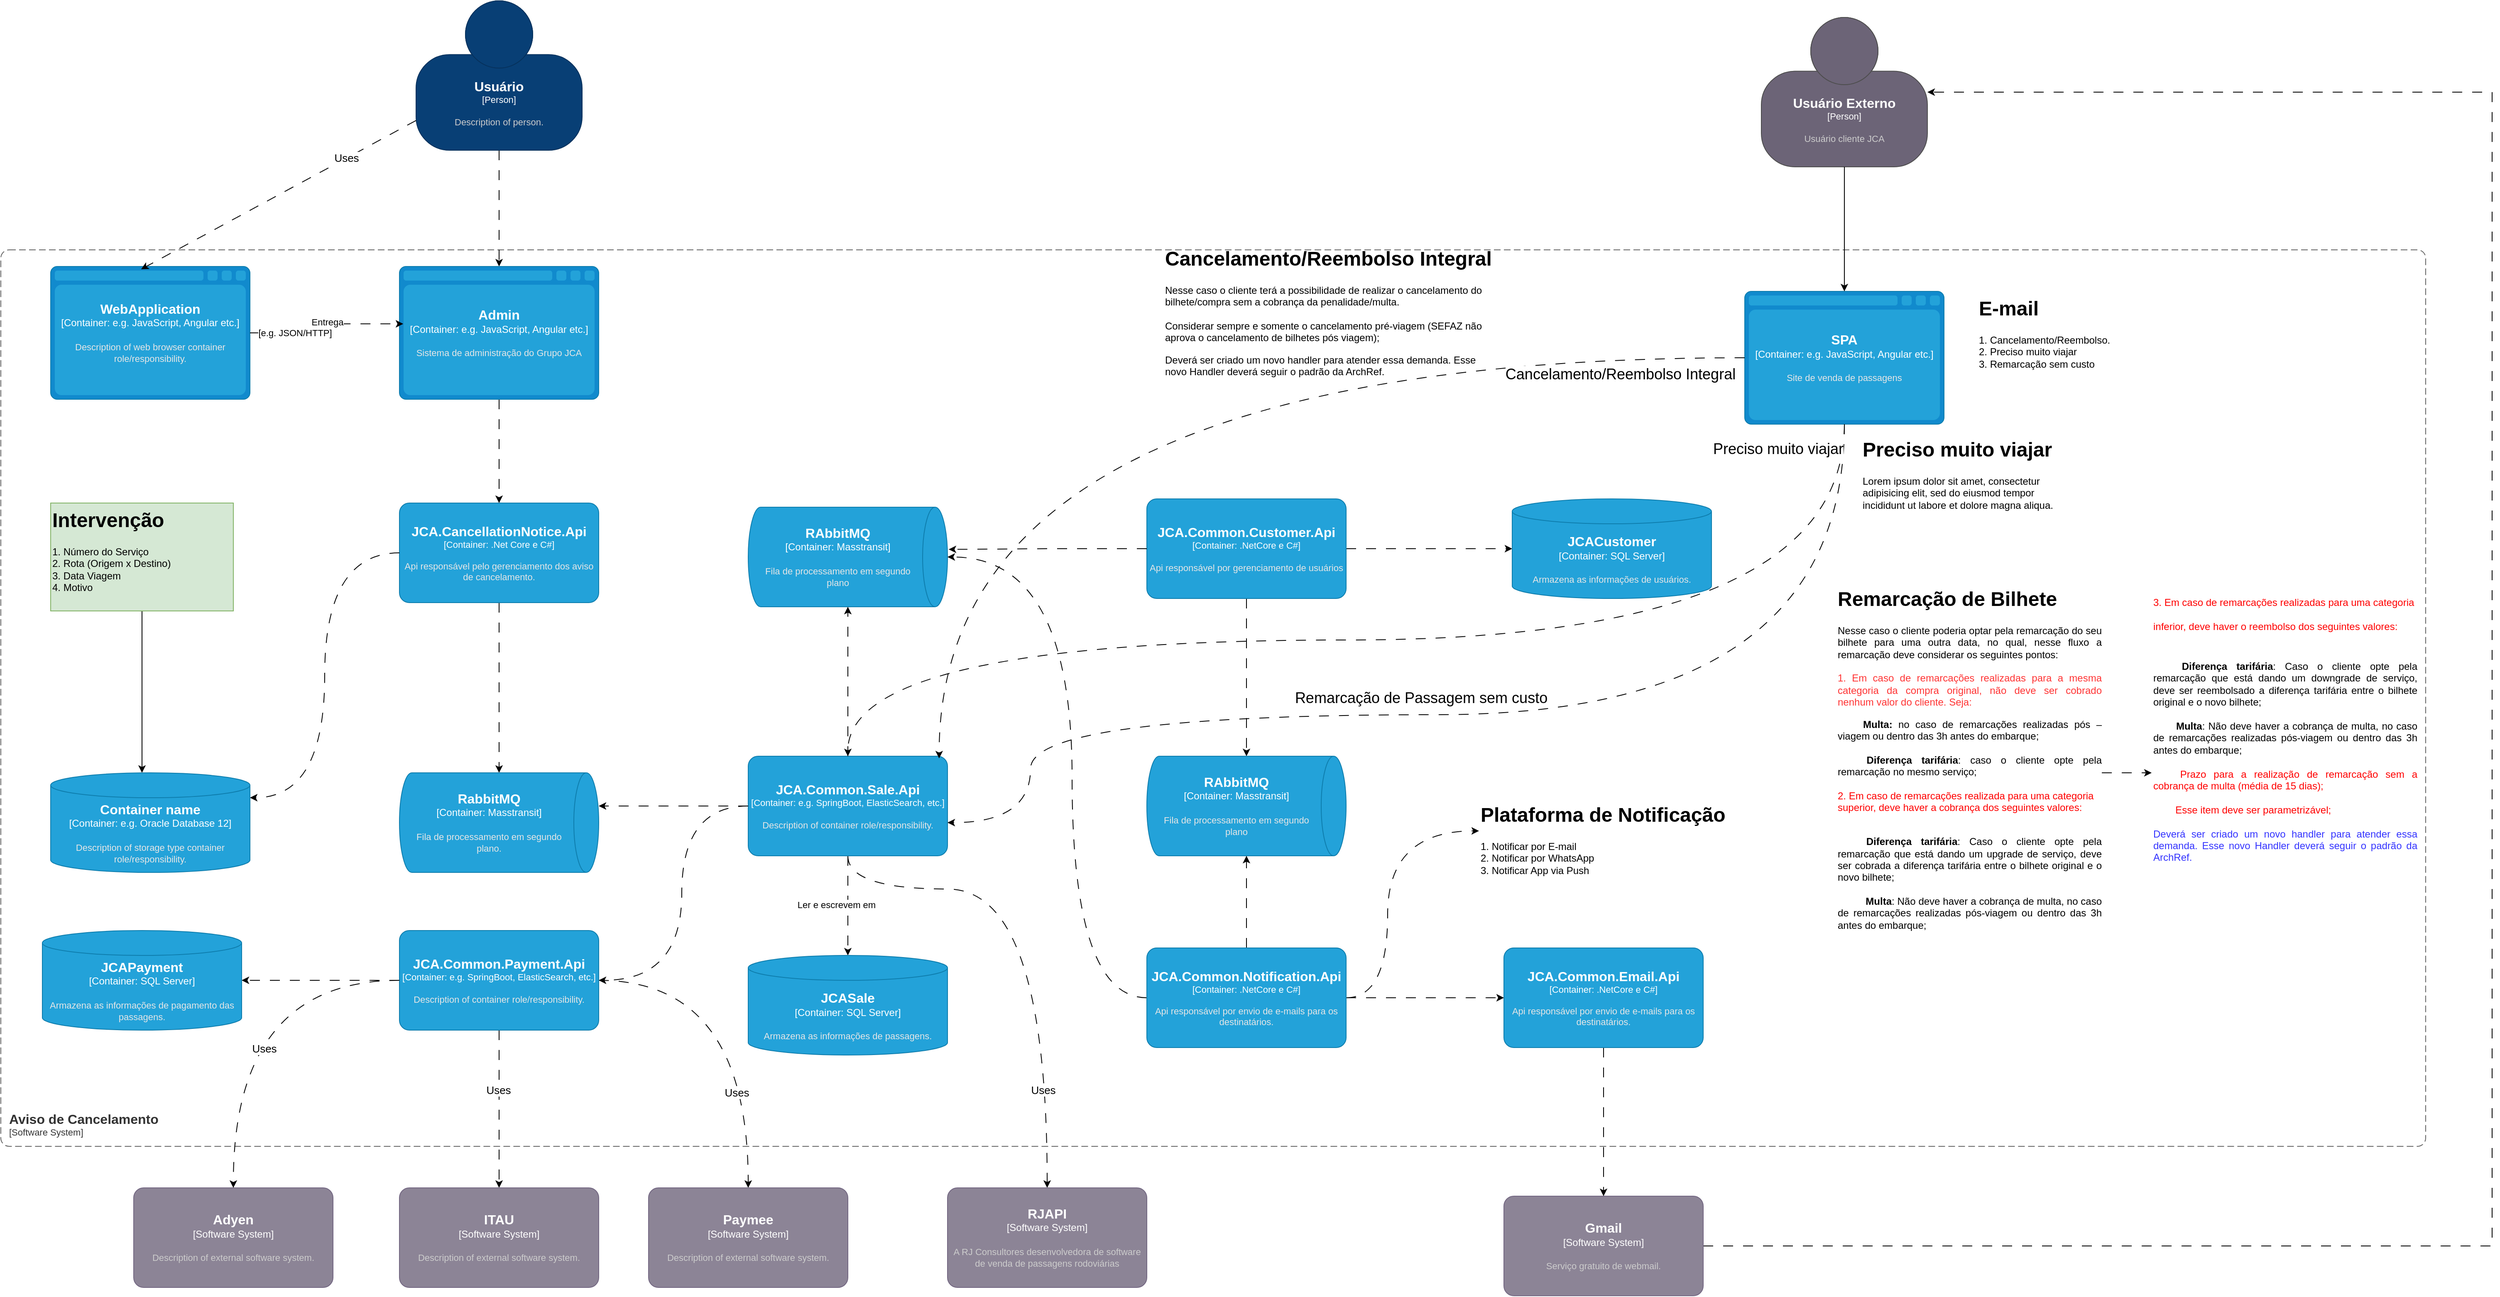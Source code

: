 <mxfile version="24.2.0" type="github">
  <diagram id="C5RBs43oDa-KdzZeNtuy" name="Page-1">
    <mxGraphModel dx="2261" dy="563" grid="1" gridSize="10" guides="1" tooltips="1" connect="1" arrows="1" fold="1" page="1" pageScale="1" pageWidth="1169" pageHeight="827" background="#ffffff" math="0" shadow="0">
      <root>
        <mxCell id="WIyWlLk6GJQsqaUBKTNV-0" />
        <mxCell id="WIyWlLk6GJQsqaUBKTNV-1" parent="WIyWlLk6GJQsqaUBKTNV-0" />
        <object placeholders="1" c4Name="Aviso de Cancelamento" c4Type="SystemScopeBoundary" c4Application="Software System" label="&lt;font style=&quot;font-size: 16px&quot;&gt;&lt;b&gt;&lt;div style=&quot;text-align: left&quot;&gt;%c4Name%&lt;/div&gt;&lt;/b&gt;&lt;/font&gt;&lt;div style=&quot;text-align: left&quot;&gt;[%c4Application%]&lt;/div&gt;" id="rZhwr0CRrRJDCK31wP1V-13">
          <mxCell style="rounded=1;fontSize=11;whiteSpace=wrap;html=1;dashed=1;arcSize=20;fillColor=none;strokeColor=#666666;fontColor=#333333;labelBackgroundColor=none;align=left;verticalAlign=bottom;labelBorderColor=none;spacingTop=0;spacing=10;dashPattern=8 4;metaEdit=1;rotatable=0;perimeter=rectanglePerimeter;noLabel=0;labelPadding=0;allowArrows=0;connectable=0;expand=0;recursiveResize=0;editable=1;pointerEvents=0;absoluteArcSize=1;points=[[0.25,0,0],[0.5,0,0],[0.75,0,0],[1,0.25,0],[1,0.5,0],[1,0.75,0],[0.75,1,0],[0.5,1,0],[0.25,1,0],[0,0.75,0],[0,0.5,0],[0,0.25,0]];" parent="WIyWlLk6GJQsqaUBKTNV-1" vertex="1">
            <mxGeometry x="-330" y="340" width="2920" height="1080" as="geometry" />
          </mxCell>
        </object>
        <mxCell id="8VAVAzCilWJxM4eUNis3-16" style="edgeStyle=orthogonalEdgeStyle;rounded=0;orthogonalLoop=1;jettySize=auto;html=1;dashed=1;dashPattern=12 12;" edge="1" parent="WIyWlLk6GJQsqaUBKTNV-1" source="rZhwr0CRrRJDCK31wP1V-14" target="rZhwr0CRrRJDCK31wP1V-17">
          <mxGeometry relative="1" as="geometry" />
        </mxCell>
        <object placeholders="1" c4Name="Usuário" c4Type="Person" c4Description="Description of person." label="&lt;font style=&quot;font-size: 16px&quot;&gt;&lt;b&gt;%c4Name%&lt;/b&gt;&lt;/font&gt;&lt;div&gt;[%c4Type%]&lt;/div&gt;&lt;br&gt;&lt;div&gt;&lt;font style=&quot;font-size: 11px&quot;&gt;&lt;font color=&quot;#cccccc&quot;&gt;%c4Description%&lt;/font&gt;&lt;/div&gt;" id="rZhwr0CRrRJDCK31wP1V-14">
          <mxCell style="html=1;fontSize=11;dashed=0;whiteSpace=wrap;fillColor=#083F75;strokeColor=#06315C;fontColor=#ffffff;shape=mxgraph.c4.person2;align=center;metaEdit=1;points=[[0.5,0,0],[1,0.5,0],[1,0.75,0],[0.75,1,0],[0.5,1,0],[0.25,1,0],[0,0.75,0],[0,0.5,0]];resizable=0;" parent="WIyWlLk6GJQsqaUBKTNV-1" vertex="1">
            <mxGeometry x="170" y="40" width="200" height="180" as="geometry" />
          </mxCell>
        </object>
        <object placeholders="1" c4Type="WebApplication" c4Container="Container" c4Technology="e.g. JavaScript, Angular etc." c4Description="Description of web browser container role/responsibility." label="&lt;font style=&quot;font-size: 16px&quot;&gt;&lt;b&gt;%c4Type%&lt;/b&gt;&lt;/font&gt;&lt;div&gt;[%c4Container%:&amp;nbsp;%c4Technology%]&lt;/div&gt;&lt;br&gt;&lt;div&gt;&lt;font style=&quot;font-size: 11px&quot;&gt;&lt;font color=&quot;#E6E6E6&quot;&gt;%c4Description%&lt;/font&gt;&lt;/div&gt;" id="rZhwr0CRrRJDCK31wP1V-15">
          <mxCell style="shape=mxgraph.c4.webBrowserContainer2;whiteSpace=wrap;html=1;boundedLbl=1;rounded=0;labelBackgroundColor=none;strokeColor=#118ACD;fillColor=#23A2D9;strokeColor=#118ACD;strokeColor2=#0E7DAD;fontSize=12;fontColor=#ffffff;align=center;metaEdit=1;points=[[0.5,0,0],[1,0.25,0],[1,0.5,0],[1,0.75,0],[0.5,1,0],[0,0.75,0],[0,0.5,0],[0,0.25,0]];resizable=0;" parent="WIyWlLk6GJQsqaUBKTNV-1" vertex="1">
            <mxGeometry x="-270" y="360" width="240" height="160" as="geometry" />
          </mxCell>
        </object>
        <mxCell id="8VAVAzCilWJxM4eUNis3-1" style="edgeStyle=orthogonalEdgeStyle;rounded=0;orthogonalLoop=1;jettySize=auto;html=1;dashed=1;dashPattern=12 12;" edge="1" parent="WIyWlLk6GJQsqaUBKTNV-1" source="rZhwr0CRrRJDCK31wP1V-16" target="rZhwr0CRrRJDCK31wP1V-29">
          <mxGeometry relative="1" as="geometry" />
        </mxCell>
        <object placeholders="1" c4Name="JCA.CancellationNotice.Api" c4Type="Container" c4Technology=".Net Core e C#" c4Description="Api responsável pelo gerenciamento dos aviso de cancelamento." label="&lt;font style=&quot;font-size: 16px&quot;&gt;&lt;b&gt;%c4Name%&lt;/b&gt;&lt;/font&gt;&lt;div&gt;[%c4Type%: %c4Technology%]&lt;/div&gt;&lt;br&gt;&lt;div&gt;&lt;font style=&quot;font-size: 11px&quot;&gt;&lt;font color=&quot;#E6E6E6&quot;&gt;%c4Description%&lt;/font&gt;&lt;/div&gt;" id="rZhwr0CRrRJDCK31wP1V-16">
          <mxCell style="rounded=1;whiteSpace=wrap;html=1;fontSize=11;labelBackgroundColor=none;fillColor=#23A2D9;fontColor=#ffffff;align=center;arcSize=10;strokeColor=#0E7DAD;metaEdit=1;resizable=0;points=[[0.25,0,0],[0.5,0,0],[0.75,0,0],[1,0.25,0],[1,0.5,0],[1,0.75,0],[0.75,1,0],[0.5,1,0],[0.25,1,0],[0,0.75,0],[0,0.5,0],[0,0.25,0]];" parent="WIyWlLk6GJQsqaUBKTNV-1" vertex="1">
            <mxGeometry x="150" y="645" width="240" height="120" as="geometry" />
          </mxCell>
        </object>
        <mxCell id="8VAVAzCilWJxM4eUNis3-0" style="edgeStyle=orthogonalEdgeStyle;rounded=0;orthogonalLoop=1;jettySize=auto;html=1;dashed=1;dashPattern=12 12;" edge="1" parent="WIyWlLk6GJQsqaUBKTNV-1" source="rZhwr0CRrRJDCK31wP1V-17" target="rZhwr0CRrRJDCK31wP1V-16">
          <mxGeometry relative="1" as="geometry" />
        </mxCell>
        <object placeholders="1" c4Type="Admin" c4Container="Container" c4Technology="e.g. JavaScript, Angular etc." c4Description="Sistema de administração do Grupo JCA" label="&lt;font style=&quot;font-size: 16px&quot;&gt;&lt;b&gt;%c4Type%&lt;/b&gt;&lt;/font&gt;&lt;div&gt;[%c4Container%:&amp;nbsp;%c4Technology%]&lt;/div&gt;&lt;br&gt;&lt;div&gt;&lt;font style=&quot;font-size: 11px&quot;&gt;&lt;font color=&quot;#E6E6E6&quot;&gt;%c4Description%&lt;/font&gt;&lt;/div&gt;" id="rZhwr0CRrRJDCK31wP1V-17">
          <mxCell style="shape=mxgraph.c4.webBrowserContainer2;whiteSpace=wrap;html=1;boundedLbl=1;rounded=0;labelBackgroundColor=none;strokeColor=#118ACD;fillColor=#23A2D9;strokeColor=#118ACD;strokeColor2=#0E7DAD;fontSize=12;fontColor=#ffffff;align=center;metaEdit=1;points=[[0.5,0,0],[1,0.25,0],[1,0.5,0],[1,0.75,0],[0.5,1,0],[0,0.75,0],[0,0.5,0],[0,0.25,0]];resizable=0;" parent="WIyWlLk6GJQsqaUBKTNV-1" vertex="1">
            <mxGeometry x="150" y="360" width="240" height="160" as="geometry" />
          </mxCell>
        </object>
        <mxCell id="rZhwr0CRrRJDCK31wP1V-20" style="edgeStyle=orthogonalEdgeStyle;rounded=0;orthogonalLoop=1;jettySize=auto;html=1;entryX=0.019;entryY=0.432;entryDx=0;entryDy=0;entryPerimeter=0;dashed=1;dashPattern=12 12;" parent="WIyWlLk6GJQsqaUBKTNV-1" source="rZhwr0CRrRJDCK31wP1V-15" target="rZhwr0CRrRJDCK31wP1V-17" edge="1">
          <mxGeometry relative="1" as="geometry" />
        </mxCell>
        <mxCell id="rZhwr0CRrRJDCK31wP1V-21" value="Entrega" style="edgeLabel;html=1;align=center;verticalAlign=middle;resizable=0;points=[];" parent="rZhwr0CRrRJDCK31wP1V-20" vertex="1" connectable="0">
          <mxGeometry x="-0.081" y="-3" relative="1" as="geometry">
            <mxPoint y="-13" as="offset" />
          </mxGeometry>
        </mxCell>
        <mxCell id="rZhwr0CRrRJDCK31wP1V-23" value="[e.g. JSON/HTTP]" style="edgeLabel;html=1;align=center;verticalAlign=middle;resizable=0;points=[];" parent="rZhwr0CRrRJDCK31wP1V-20" vertex="1" connectable="0">
          <mxGeometry x="0.409" y="2" relative="1" as="geometry">
            <mxPoint x="-73" y="13" as="offset" />
          </mxGeometry>
        </mxCell>
        <mxCell id="rZhwr0CRrRJDCK31wP1V-41" style="edgeStyle=orthogonalEdgeStyle;rounded=0;orthogonalLoop=1;jettySize=auto;html=1;dashed=1;dashPattern=12 12;" parent="WIyWlLk6GJQsqaUBKTNV-1" source="rZhwr0CRrRJDCK31wP1V-25" target="rZhwr0CRrRJDCK31wP1V-40" edge="1">
          <mxGeometry relative="1" as="geometry" />
        </mxCell>
        <mxCell id="rZhwr0CRrRJDCK31wP1V-47" value="Ler e escrevem em" style="edgeLabel;html=1;align=center;verticalAlign=middle;resizable=0;points=[];" parent="rZhwr0CRrRJDCK31wP1V-41" vertex="1" connectable="0">
          <mxGeometry x="0.146" relative="1" as="geometry">
            <mxPoint x="-14" y="-10" as="offset" />
          </mxGeometry>
        </mxCell>
        <mxCell id="8VAVAzCilWJxM4eUNis3-27" style="edgeStyle=orthogonalEdgeStyle;rounded=0;orthogonalLoop=1;jettySize=auto;html=1;curved=1;dashed=1;dashPattern=12 12;" edge="1" parent="WIyWlLk6GJQsqaUBKTNV-1" source="rZhwr0CRrRJDCK31wP1V-25" target="Wax3pSgX8jORdFltFTQ_-0">
          <mxGeometry relative="1" as="geometry">
            <Array as="points">
              <mxPoint x="690" y="1110" />
              <mxPoint x="930" y="1110" />
            </Array>
          </mxGeometry>
        </mxCell>
        <mxCell id="8VAVAzCilWJxM4eUNis3-44" value="Uses" style="edgeLabel;html=1;align=center;verticalAlign=middle;resizable=0;points=[];fontSize=13;" vertex="1" connectable="0" parent="8VAVAzCilWJxM4eUNis3-27">
          <mxGeometry x="0.632" y="-5" relative="1" as="geometry">
            <mxPoint as="offset" />
          </mxGeometry>
        </mxCell>
        <mxCell id="8VAVAzCilWJxM4eUNis3-32" style="edgeStyle=orthogonalEdgeStyle;rounded=0;orthogonalLoop=1;jettySize=auto;html=1;curved=1;dashed=1;dashPattern=12 12;" edge="1" parent="WIyWlLk6GJQsqaUBKTNV-1" source="rZhwr0CRrRJDCK31wP1V-25" target="8VAVAzCilWJxM4eUNis3-31">
          <mxGeometry relative="1" as="geometry">
            <Array as="points">
              <mxPoint x="490" y="1010" />
              <mxPoint x="490" y="1220" />
            </Array>
          </mxGeometry>
        </mxCell>
        <object placeholders="1" c4Name="JCA.Common.Sale.Api" c4Type="Container" c4Technology="e.g. SpringBoot, ElasticSearch, etc." c4Description="Description of container role/responsibility." label="&lt;font style=&quot;font-size: 16px&quot;&gt;&lt;b&gt;%c4Name%&lt;/b&gt;&lt;/font&gt;&lt;div&gt;[%c4Type%: %c4Technology%]&lt;/div&gt;&lt;br&gt;&lt;div&gt;&lt;font style=&quot;font-size: 11px&quot;&gt;&lt;font color=&quot;#E6E6E6&quot;&gt;%c4Description%&lt;/font&gt;&lt;/div&gt;" id="rZhwr0CRrRJDCK31wP1V-25">
          <mxCell style="rounded=1;whiteSpace=wrap;html=1;fontSize=11;labelBackgroundColor=none;fillColor=#23A2D9;fontColor=#ffffff;align=center;arcSize=10;strokeColor=#0E7DAD;metaEdit=1;resizable=0;points=[[0.25,0,0],[0.5,0,0],[0.75,0,0],[1,0.25,0],[1,0.5,0],[1,0.75,0],[0.75,1,0],[0.5,1,0],[0.25,1,0],[0,0.75,0],[0,0.5,0],[0,0.25,0]];" parent="WIyWlLk6GJQsqaUBKTNV-1" vertex="1">
            <mxGeometry x="570" y="950" width="240" height="120" as="geometry" />
          </mxCell>
        </object>
        <object placeholders="1" c4Type="RabbitMQ" c4Container="Container" c4Technology="Masstransit" c4Description="Fila de processamento em segundo plano." label="&lt;font style=&quot;font-size: 16px&quot;&gt;&lt;b&gt;%c4Type%&lt;/b&gt;&lt;/font&gt;&lt;div&gt;[%c4Container%:&amp;nbsp;%c4Technology%]&lt;/div&gt;&lt;br&gt;&lt;div&gt;&lt;font style=&quot;font-size: 11px&quot;&gt;&lt;font color=&quot;#E6E6E6&quot;&gt;%c4Description%&lt;/font&gt;&lt;/div&gt;" id="rZhwr0CRrRJDCK31wP1V-29">
          <mxCell style="shape=cylinder3;size=15;direction=south;whiteSpace=wrap;html=1;boundedLbl=1;rounded=0;labelBackgroundColor=none;fillColor=#23A2D9;fontSize=12;fontColor=#ffffff;align=center;strokeColor=#0E7DAD;metaEdit=1;points=[[0.5,0,0],[1,0.25,0],[1,0.5,0],[1,0.75,0],[0.5,1,0],[0,0.75,0],[0,0.5,0],[0,0.25,0]];resizable=0;" parent="WIyWlLk6GJQsqaUBKTNV-1" vertex="1">
            <mxGeometry x="150" y="970" width="240" height="120" as="geometry" />
          </mxCell>
        </object>
        <object placeholders="1" c4Type="RAbbitMQ" c4Container="Container" c4Technology="Masstransit" c4Description="Fila de processamento em segundo plano" label="&lt;font style=&quot;font-size: 16px&quot;&gt;&lt;b&gt;%c4Type%&lt;/b&gt;&lt;/font&gt;&lt;div&gt;[%c4Container%:&amp;nbsp;%c4Technology%]&lt;/div&gt;&lt;br&gt;&lt;div&gt;&lt;font style=&quot;font-size: 11px&quot;&gt;&lt;font color=&quot;#E6E6E6&quot;&gt;%c4Description%&lt;/font&gt;&lt;/div&gt;" id="rZhwr0CRrRJDCK31wP1V-33">
          <mxCell style="shape=cylinder3;size=15;direction=south;whiteSpace=wrap;html=1;boundedLbl=1;rounded=0;labelBackgroundColor=none;fillColor=#23A2D9;fontSize=12;fontColor=#ffffff;align=center;strokeColor=#0E7DAD;metaEdit=1;points=[[0.5,0,0],[1,0.25,0],[1,0.5,0],[1,0.75,0],[0.5,1,0],[0,0.75,0],[0,0.5,0],[0,0.25,0]];resizable=0;" parent="WIyWlLk6GJQsqaUBKTNV-1" vertex="1">
            <mxGeometry x="570" y="650" width="240" height="120" as="geometry" />
          </mxCell>
        </object>
        <mxCell id="rZhwr0CRrRJDCK31wP1V-34" style="edgeStyle=orthogonalEdgeStyle;rounded=0;orthogonalLoop=1;jettySize=auto;html=1;entryX=1;entryY=0.5;entryDx=0;entryDy=0;entryPerimeter=0;dashed=1;dashPattern=12 12;" parent="WIyWlLk6GJQsqaUBKTNV-1" source="rZhwr0CRrRJDCK31wP1V-25" target="rZhwr0CRrRJDCK31wP1V-33" edge="1">
          <mxGeometry relative="1" as="geometry" />
        </mxCell>
        <object placeholders="1" c4Type="JCASale" c4Container="Container" c4Technology="SQL Server" c4Description="Armazena as informações de passagens." label="&lt;font style=&quot;font-size: 16px&quot;&gt;&lt;b&gt;%c4Type%&lt;/b&gt;&lt;/font&gt;&lt;div&gt;[%c4Container%:&amp;nbsp;%c4Technology%]&lt;/div&gt;&lt;br&gt;&lt;div&gt;&lt;font style=&quot;font-size: 11px&quot;&gt;&lt;font color=&quot;#E6E6E6&quot;&gt;%c4Description%&lt;/font&gt;&lt;/div&gt;" id="rZhwr0CRrRJDCK31wP1V-40">
          <mxCell style="shape=cylinder3;size=15;whiteSpace=wrap;html=1;boundedLbl=1;rounded=0;labelBackgroundColor=none;fillColor=#23A2D9;fontSize=12;fontColor=#ffffff;align=center;strokeColor=#0E7DAD;metaEdit=1;points=[[0.5,0,0],[1,0.25,0],[1,0.5,0],[1,0.75,0],[0.5,1,0],[0,0.75,0],[0,0.5,0],[0,0.25,0]];resizable=0;" parent="WIyWlLk6GJQsqaUBKTNV-1" vertex="1">
            <mxGeometry x="570" y="1190" width="240" height="120" as="geometry" />
          </mxCell>
        </object>
        <mxCell id="8VAVAzCilWJxM4eUNis3-4" style="edgeStyle=orthogonalEdgeStyle;rounded=0;orthogonalLoop=1;jettySize=auto;html=1;dashed=1;dashPattern=12 12;" edge="1" parent="WIyWlLk6GJQsqaUBKTNV-1" source="rZhwr0CRrRJDCK31wP1V-42" target="rZhwr0CRrRJDCK31wP1V-44">
          <mxGeometry relative="1" as="geometry">
            <Array as="points">
              <mxPoint x="2670" y="1540" />
              <mxPoint x="2670" y="150" />
            </Array>
          </mxGeometry>
        </mxCell>
        <object placeholders="1" c4Name="Gmail" c4Type="Software System" c4Description="Serviço gratuito de webmail." label="&lt;font style=&quot;font-size: 16px&quot;&gt;&lt;b&gt;%c4Name%&lt;/b&gt;&lt;/font&gt;&lt;div&gt;[%c4Type%]&lt;/div&gt;&lt;br&gt;&lt;div&gt;&lt;font style=&quot;font-size: 11px&quot;&gt;&lt;font color=&quot;#cccccc&quot;&gt;%c4Description%&lt;/font&gt;&lt;/div&gt;" id="rZhwr0CRrRJDCK31wP1V-42">
          <mxCell style="rounded=1;whiteSpace=wrap;html=1;labelBackgroundColor=none;fillColor=#8C8496;fontColor=#ffffff;align=center;arcSize=10;strokeColor=#736782;metaEdit=1;resizable=0;points=[[0.25,0,0],[0.5,0,0],[0.75,0,0],[1,0.25,0],[1,0.5,0],[1,0.75,0],[0.75,1,0],[0.5,1,0],[0.25,1,0],[0,0.75,0],[0,0.5,0],[0,0.25,0]];" parent="WIyWlLk6GJQsqaUBKTNV-1" vertex="1">
            <mxGeometry x="1480" y="1480" width="240" height="120" as="geometry" />
          </mxCell>
        </object>
        <object placeholders="1" c4Name="Usuário Externo" c4Type="Person" c4Description="Usuário cliente JCA" label="&lt;font style=&quot;font-size: 16px&quot;&gt;&lt;b&gt;%c4Name%&lt;/b&gt;&lt;/font&gt;&lt;div&gt;[%c4Type%]&lt;/div&gt;&lt;br&gt;&lt;div&gt;&lt;font style=&quot;font-size: 11px&quot;&gt;&lt;font color=&quot;#cccccc&quot;&gt;%c4Description%&lt;/font&gt;&lt;/div&gt;" id="rZhwr0CRrRJDCK31wP1V-44">
          <mxCell style="html=1;fontSize=11;dashed=0;whiteSpace=wrap;fillColor=#6C6477;strokeColor=#4D4D4D;fontColor=#ffffff;shape=mxgraph.c4.person2;align=center;metaEdit=1;points=[[0.5,0,0],[1,0.5,0],[1,0.75,0],[0.75,1,0],[0.5,1,0],[0.25,1,0],[0,0.75,0],[0,0.5,0]];resizable=0;" parent="WIyWlLk6GJQsqaUBKTNV-1" vertex="1">
            <mxGeometry x="1790" y="60" width="200" height="180" as="geometry" />
          </mxCell>
        </object>
        <mxCell id="rZhwr0CRrRJDCK31wP1V-54" style="rounded=0;orthogonalLoop=1;jettySize=auto;html=1;entryX=0.454;entryY=0.021;entryDx=0;entryDy=0;entryPerimeter=0;dashed=1;dashPattern=12 12;" parent="WIyWlLk6GJQsqaUBKTNV-1" source="rZhwr0CRrRJDCK31wP1V-14" target="rZhwr0CRrRJDCK31wP1V-15" edge="1">
          <mxGeometry relative="1" as="geometry" />
        </mxCell>
        <mxCell id="thsxgm3FAbj1bVuCaL5Q-0" value="Uses" style="edgeLabel;html=1;align=center;verticalAlign=middle;resizable=0;points=[];fontSize=13;" parent="rZhwr0CRrRJDCK31wP1V-54" vertex="1" connectable="0">
          <mxGeometry x="-0.494" y="-1" relative="1" as="geometry">
            <mxPoint as="offset" />
          </mxGeometry>
        </mxCell>
        <mxCell id="8VAVAzCilWJxM4eUNis3-3" style="edgeStyle=orthogonalEdgeStyle;rounded=0;orthogonalLoop=1;jettySize=auto;html=1;dashed=1;dashPattern=12 12;curved=1;" edge="1" parent="WIyWlLk6GJQsqaUBKTNV-1" source="thsxgm3FAbj1bVuCaL5Q-1" target="rZhwr0CRrRJDCK31wP1V-42">
          <mxGeometry relative="1" as="geometry" />
        </mxCell>
        <object placeholders="1" c4Name="JCA.Common.Email.Api" c4Type="Container" c4Technology=".NetCore e C#" c4Description="Api responsável por envio de e-mails para os destinatários." label="&lt;font style=&quot;font-size: 16px&quot;&gt;&lt;b&gt;%c4Name%&lt;/b&gt;&lt;/font&gt;&lt;div&gt;[%c4Type%: %c4Technology%]&lt;/div&gt;&lt;br&gt;&lt;div&gt;&lt;font style=&quot;font-size: 11px&quot;&gt;&lt;font color=&quot;#E6E6E6&quot;&gt;%c4Description%&lt;/font&gt;&lt;/div&gt;" id="thsxgm3FAbj1bVuCaL5Q-1">
          <mxCell style="rounded=1;whiteSpace=wrap;html=1;fontSize=11;labelBackgroundColor=none;fillColor=#23A2D9;fontColor=#ffffff;align=center;arcSize=10;strokeColor=#0E7DAD;metaEdit=1;resizable=0;points=[[0.25,0,0],[0.5,0,0],[0.75,0,0],[1,0.25,0],[1,0.5,0],[1,0.75,0],[0.75,1,0],[0.5,1,0],[0.25,1,0],[0,0.75,0],[0,0.5,0],[0,0.25,0]];" parent="WIyWlLk6GJQsqaUBKTNV-1" vertex="1">
            <mxGeometry x="1480" y="1181" width="240" height="120" as="geometry" />
          </mxCell>
        </object>
        <object placeholders="1" c4Name="RJAPI" c4Type="Software System" c4Description="A RJ Consultores desenvolvedora de software de venda de passagens rodoviárias" label="&lt;font style=&quot;font-size: 16px&quot;&gt;&lt;b&gt;%c4Name%&lt;/b&gt;&lt;/font&gt;&lt;div&gt;[%c4Type%]&lt;/div&gt;&lt;br&gt;&lt;div&gt;&lt;font style=&quot;font-size: 11px&quot;&gt;&lt;font color=&quot;#cccccc&quot;&gt;%c4Description%&lt;/font&gt;&lt;/div&gt;" id="Wax3pSgX8jORdFltFTQ_-0">
          <mxCell style="rounded=1;whiteSpace=wrap;html=1;labelBackgroundColor=none;fillColor=#8C8496;fontColor=#ffffff;align=center;arcSize=10;strokeColor=#736782;metaEdit=1;resizable=0;points=[[0.25,0,0],[0.5,0,0],[0.75,0,0],[1,0.25,0],[1,0.5,0],[1,0.75,0],[0.75,1,0],[0.5,1,0],[0.25,1,0],[0,0.75,0],[0,0.5,0],[0,0.25,0]];" parent="WIyWlLk6GJQsqaUBKTNV-1" vertex="1">
            <mxGeometry x="810" y="1470" width="240" height="120" as="geometry" />
          </mxCell>
        </object>
        <mxCell id="Wax3pSgX8jORdFltFTQ_-23" style="edgeStyle=orthogonalEdgeStyle;rounded=0;orthogonalLoop=1;jettySize=auto;html=1;" parent="WIyWlLk6GJQsqaUBKTNV-1" source="Wax3pSgX8jORdFltFTQ_-1" target="Wax3pSgX8jORdFltFTQ_-21" edge="1">
          <mxGeometry relative="1" as="geometry">
            <Array as="points">
              <mxPoint x="-160" y="890" />
              <mxPoint x="-160" y="890" />
            </Array>
          </mxGeometry>
        </mxCell>
        <mxCell id="Wax3pSgX8jORdFltFTQ_-1" value="&lt;h1 style=&quot;margin-top: 0px;&quot;&gt;Intervenção&lt;/h1&gt;&lt;div&gt;&lt;div&gt;1. Número do Serviço&lt;/div&gt;&lt;div&gt;2. Rota (Origem x Destino)&lt;/div&gt;&lt;div&gt;3. Data Viagem&lt;/div&gt;&lt;div&gt;4. Motivo&lt;/div&gt;&lt;/div&gt;" style="text;html=1;whiteSpace=wrap;overflow=hidden;rounded=0;fillColor=#d5e8d4;strokeColor=#82b366;" parent="WIyWlLk6GJQsqaUBKTNV-1" vertex="1">
          <mxGeometry x="-270" y="645" width="220" height="130" as="geometry" />
        </mxCell>
        <mxCell id="Wax3pSgX8jORdFltFTQ_-11" style="edgeStyle=orthogonalEdgeStyle;rounded=0;orthogonalLoop=1;jettySize=auto;html=1;entryX=0.333;entryY=0;entryDx=0;entryDy=0;entryPerimeter=0;dashed=1;dashPattern=12 12;" parent="WIyWlLk6GJQsqaUBKTNV-1" source="rZhwr0CRrRJDCK31wP1V-25" target="rZhwr0CRrRJDCK31wP1V-29" edge="1">
          <mxGeometry relative="1" as="geometry" />
        </mxCell>
        <object placeholders="1" c4Type="Container name" c4Container="Container" c4Technology="e.g. Oracle Database 12" c4Description="Description of storage type container role/responsibility." label="&lt;font style=&quot;font-size: 16px&quot;&gt;&lt;b&gt;%c4Type%&lt;/b&gt;&lt;/font&gt;&lt;div&gt;[%c4Container%:&amp;nbsp;%c4Technology%]&lt;/div&gt;&lt;br&gt;&lt;div&gt;&lt;font style=&quot;font-size: 11px&quot;&gt;&lt;font color=&quot;#E6E6E6&quot;&gt;%c4Description%&lt;/font&gt;&lt;/div&gt;" id="Wax3pSgX8jORdFltFTQ_-21">
          <mxCell style="shape=cylinder3;size=15;whiteSpace=wrap;html=1;boundedLbl=1;rounded=0;labelBackgroundColor=none;fillColor=#23A2D9;fontSize=12;fontColor=#ffffff;align=center;strokeColor=#0E7DAD;metaEdit=1;points=[[0.5,0,0],[1,0.25,0],[1,0.5,0],[1,0.75,0],[0.5,1,0],[0,0.75,0],[0,0.5,0],[0,0.25,0]];resizable=0;" parent="WIyWlLk6GJQsqaUBKTNV-1" vertex="1">
            <mxGeometry x="-270" y="970" width="240" height="120" as="geometry" />
          </mxCell>
        </object>
        <mxCell id="nb2TQYrW7q-DWO8Oj_TJ-3" style="edgeStyle=orthogonalEdgeStyle;rounded=0;orthogonalLoop=1;jettySize=auto;html=1;fontFamily=Helvetica;fontSize=12;fontColor=default;fontStyle=1;dashed=1;dashPattern=12 12;" parent="WIyWlLk6GJQsqaUBKTNV-1" source="Wax3pSgX8jORdFltFTQ_-35" target="nb2TQYrW7q-DWO8Oj_TJ-2" edge="1">
          <mxGeometry relative="1" as="geometry" />
        </mxCell>
        <mxCell id="8VAVAzCilWJxM4eUNis3-7" style="edgeStyle=orthogonalEdgeStyle;rounded=0;orthogonalLoop=1;jettySize=auto;html=1;dashed=1;dashPattern=12 12;" edge="1" parent="WIyWlLk6GJQsqaUBKTNV-1" source="Wax3pSgX8jORdFltFTQ_-35" target="8VAVAzCilWJxM4eUNis3-8">
          <mxGeometry relative="1" as="geometry">
            <mxPoint x="1320" y="700" as="targetPoint" />
          </mxGeometry>
        </mxCell>
        <object placeholders="1" c4Name="JCA.Common.Customer.Api" c4Type="Container" c4Technology=".NetCore e C#" c4Description="Api responsável por gerenciamento de usuários" label="&lt;font style=&quot;font-size: 16px&quot;&gt;&lt;b&gt;%c4Name%&lt;/b&gt;&lt;/font&gt;&lt;div&gt;[%c4Type%: %c4Technology%]&lt;/div&gt;&lt;br&gt;&lt;div&gt;&lt;font style=&quot;font-size: 11px&quot;&gt;&lt;font color=&quot;#E6E6E6&quot;&gt;%c4Description%&lt;/font&gt;&lt;/div&gt;" id="Wax3pSgX8jORdFltFTQ_-35">
          <mxCell style="rounded=1;whiteSpace=wrap;html=1;fontSize=11;labelBackgroundColor=none;fillColor=#23A2D9;fontColor=#ffffff;align=center;arcSize=10;strokeColor=#0E7DAD;metaEdit=1;resizable=0;points=[[0.25,0,0],[0.5,0,0],[0.75,0,0],[1,0.25,0],[1,0.5,0],[1,0.75,0],[0.75,1,0],[0.5,1,0],[0.25,1,0],[0,0.75,0],[0,0.5,0],[0,0.25,0]];" parent="WIyWlLk6GJQsqaUBKTNV-1" vertex="1">
            <mxGeometry x="1050" y="640" width="240" height="120" as="geometry" />
          </mxCell>
        </object>
        <mxCell id="nb2TQYrW7q-DWO8Oj_TJ-0" style="edgeStyle=orthogonalEdgeStyle;rounded=0;orthogonalLoop=1;jettySize=auto;html=1;entryX=0.424;entryY=-0.006;entryDx=0;entryDy=0;entryPerimeter=0;fontFamily=Helvetica;fontSize=12;fontColor=default;fontStyle=1;dashed=1;dashPattern=12 12;" parent="WIyWlLk6GJQsqaUBKTNV-1" source="Wax3pSgX8jORdFltFTQ_-35" target="rZhwr0CRrRJDCK31wP1V-33" edge="1">
          <mxGeometry relative="1" as="geometry" />
        </mxCell>
        <object placeholders="1" c4Type="RAbbitMQ" c4Container="Container" c4Technology="Masstransit" c4Description="Fila de processamento em segundo plano" label="&lt;font style=&quot;font-size: 16px&quot;&gt;&lt;b&gt;%c4Type%&lt;/b&gt;&lt;/font&gt;&lt;div&gt;[%c4Container%:&amp;nbsp;%c4Technology%]&lt;/div&gt;&lt;br&gt;&lt;div&gt;&lt;font style=&quot;font-size: 11px&quot;&gt;&lt;font color=&quot;#E6E6E6&quot;&gt;%c4Description%&lt;/font&gt;&lt;/div&gt;" id="nb2TQYrW7q-DWO8Oj_TJ-2">
          <mxCell style="shape=cylinder3;size=15;direction=south;whiteSpace=wrap;html=1;boundedLbl=1;rounded=0;labelBackgroundColor=none;fillColor=#23A2D9;fontSize=12;fontColor=#ffffff;align=center;strokeColor=#0E7DAD;metaEdit=1;points=[[0.5,0,0],[1,0.25,0],[1,0.5,0],[1,0.75,0],[0.5,1,0],[0,0.75,0],[0,0.5,0],[0,0.25,0]];resizable=0;" parent="WIyWlLk6GJQsqaUBKTNV-1" vertex="1">
            <mxGeometry x="1050" y="950" width="240" height="120" as="geometry" />
          </mxCell>
        </object>
        <mxCell id="nb2TQYrW7q-DWO8Oj_TJ-5" style="edgeStyle=orthogonalEdgeStyle;rounded=0;orthogonalLoop=1;jettySize=auto;html=1;fontFamily=Helvetica;fontSize=12;fontColor=default;fontStyle=1;dashed=1;dashPattern=12 12;" parent="WIyWlLk6GJQsqaUBKTNV-1" source="nb2TQYrW7q-DWO8Oj_TJ-4" target="nb2TQYrW7q-DWO8Oj_TJ-2" edge="1">
          <mxGeometry relative="1" as="geometry" />
        </mxCell>
        <mxCell id="nb2TQYrW7q-DWO8Oj_TJ-6" style="edgeStyle=orthogonalEdgeStyle;rounded=0;orthogonalLoop=1;jettySize=auto;html=1;fontFamily=Helvetica;fontSize=12;fontColor=default;fontStyle=1;dashed=1;dashPattern=12 12;" parent="WIyWlLk6GJQsqaUBKTNV-1" source="nb2TQYrW7q-DWO8Oj_TJ-4" target="thsxgm3FAbj1bVuCaL5Q-1" edge="1">
          <mxGeometry relative="1" as="geometry" />
        </mxCell>
        <mxCell id="8VAVAzCilWJxM4eUNis3-45" style="edgeStyle=orthogonalEdgeStyle;rounded=0;orthogonalLoop=1;jettySize=auto;html=1;curved=1;dashed=1;dashPattern=12 12;" edge="1" parent="WIyWlLk6GJQsqaUBKTNV-1" source="nb2TQYrW7q-DWO8Oj_TJ-4" target="rZhwr0CRrRJDCK31wP1V-33">
          <mxGeometry relative="1" as="geometry">
            <Array as="points">
              <mxPoint x="960" y="1241" />
              <mxPoint x="960" y="710" />
            </Array>
          </mxGeometry>
        </mxCell>
        <mxCell id="8VAVAzCilWJxM4eUNis3-47" style="edgeStyle=orthogonalEdgeStyle;rounded=0;orthogonalLoop=1;jettySize=auto;html=1;curved=1;dashed=1;dashPattern=12 12;" edge="1" parent="WIyWlLk6GJQsqaUBKTNV-1" source="nb2TQYrW7q-DWO8Oj_TJ-4" target="8VAVAzCilWJxM4eUNis3-46">
          <mxGeometry relative="1" as="geometry">
            <Array as="points">
              <mxPoint x="1340" y="1241" />
              <mxPoint x="1340" y="1040" />
            </Array>
          </mxGeometry>
        </mxCell>
        <object placeholders="1" c4Name="JCA.Common.Notification.Api" c4Type="Container" c4Technology=".NetCore e C#" c4Description="Api responsável por envio de e-mails para os destinatários." label="&lt;font style=&quot;font-size: 16px&quot;&gt;&lt;b&gt;%c4Name%&lt;/b&gt;&lt;/font&gt;&lt;div&gt;[%c4Type%: %c4Technology%]&lt;/div&gt;&lt;br&gt;&lt;div&gt;&lt;font style=&quot;font-size: 11px&quot;&gt;&lt;font color=&quot;#E6E6E6&quot;&gt;%c4Description%&lt;/font&gt;&lt;/div&gt;" id="nb2TQYrW7q-DWO8Oj_TJ-4">
          <mxCell style="rounded=1;whiteSpace=wrap;html=1;fontSize=11;labelBackgroundColor=none;fillColor=#23A2D9;fontColor=#ffffff;align=center;arcSize=10;strokeColor=#0E7DAD;metaEdit=1;resizable=0;points=[[0.25,0,0],[0.5,0,0],[0.75,0,0],[1,0.25,0],[1,0.5,0],[1,0.75,0],[0.75,1,0],[0.5,1,0],[0.25,1,0],[0,0.75,0],[0,0.5,0],[0,0.25,0]];" parent="WIyWlLk6GJQsqaUBKTNV-1" vertex="1">
            <mxGeometry x="1050" y="1181" width="240" height="120" as="geometry" />
          </mxCell>
        </object>
        <mxCell id="8VAVAzCilWJxM4eUNis3-2" style="edgeStyle=orthogonalEdgeStyle;rounded=0;orthogonalLoop=1;jettySize=auto;html=1;entryX=1;entryY=0.25;entryDx=0;entryDy=0;entryPerimeter=0;dashed=1;dashPattern=12 12;curved=1;" edge="1" parent="WIyWlLk6GJQsqaUBKTNV-1" source="rZhwr0CRrRJDCK31wP1V-16" target="Wax3pSgX8jORdFltFTQ_-21">
          <mxGeometry relative="1" as="geometry" />
        </mxCell>
        <object placeholders="1" c4Type="JCACustomer" c4Container="Container" c4Technology="SQL Server" c4Description="Armazena as informações de usuários." label="&lt;font style=&quot;font-size: 16px&quot;&gt;&lt;b&gt;%c4Type%&lt;/b&gt;&lt;/font&gt;&lt;div&gt;[%c4Container%:&amp;nbsp;%c4Technology%]&lt;/div&gt;&lt;br&gt;&lt;div&gt;&lt;font style=&quot;font-size: 11px&quot;&gt;&lt;font color=&quot;#E6E6E6&quot;&gt;%c4Description%&lt;/font&gt;&lt;/div&gt;" id="8VAVAzCilWJxM4eUNis3-8">
          <mxCell style="shape=cylinder3;size=15;whiteSpace=wrap;html=1;boundedLbl=1;rounded=0;labelBackgroundColor=none;fillColor=#23A2D9;fontSize=12;fontColor=#ffffff;align=center;strokeColor=#0E7DAD;metaEdit=1;points=[[0.5,0,0],[1,0.25,0],[1,0.5,0],[1,0.75,0],[0.5,1,0],[0,0.75,0],[0,0.5,0],[0,0.25,0]];resizable=0;" vertex="1" parent="WIyWlLk6GJQsqaUBKTNV-1">
            <mxGeometry x="1490" y="640" width="240" height="120" as="geometry" />
          </mxCell>
        </object>
        <mxCell id="8VAVAzCilWJxM4eUNis3-11" value="&lt;h1 style=&quot;margin-top: 0px;&quot;&gt;E-mail&lt;/h1&gt;&lt;p&gt;1. Cancelamento/Reembolso.&lt;br&gt;2. Preciso muito viajar&lt;br&gt;3. Remarcação sem custo&lt;/p&gt;" style="text;html=1;whiteSpace=wrap;overflow=hidden;rounded=0;" vertex="1" parent="WIyWlLk6GJQsqaUBKTNV-1">
          <mxGeometry x="2050" y="390" width="180" height="120" as="geometry" />
        </mxCell>
        <mxCell id="8VAVAzCilWJxM4eUNis3-28" style="edgeStyle=orthogonalEdgeStyle;rounded=0;orthogonalLoop=1;jettySize=auto;html=1;curved=1;dashed=1;dashPattern=12 12;" edge="1" parent="WIyWlLk6GJQsqaUBKTNV-1" source="8VAVAzCilWJxM4eUNis3-14" target="rZhwr0CRrRJDCK31wP1V-25">
          <mxGeometry relative="1" as="geometry">
            <Array as="points">
              <mxPoint x="1890" y="810" />
              <mxPoint x="690" y="810" />
            </Array>
          </mxGeometry>
        </mxCell>
        <mxCell id="8VAVAzCilWJxM4eUNis3-29" value="Remarcação de Passagem sem custo" style="edgeLabel;html=1;align=center;verticalAlign=middle;resizable=0;points=[];fontSize=18;" vertex="1" connectable="0" parent="8VAVAzCilWJxM4eUNis3-28">
          <mxGeometry x="0.036" y="2" relative="1" as="geometry">
            <mxPoint x="59" y="68" as="offset" />
          </mxGeometry>
        </mxCell>
        <object placeholders="1" c4Type="SPA" c4Container="Container" c4Technology="e.g. JavaScript, Angular etc." c4Description="Site de venda de passagens" label="&lt;font style=&quot;font-size: 16px&quot;&gt;&lt;b&gt;%c4Type%&lt;/b&gt;&lt;/font&gt;&lt;div&gt;[%c4Container%:&amp;nbsp;%c4Technology%]&lt;/div&gt;&lt;br&gt;&lt;div&gt;&lt;font style=&quot;font-size: 11px&quot;&gt;&lt;font color=&quot;#E6E6E6&quot;&gt;%c4Description%&lt;/font&gt;&lt;/div&gt;" id="8VAVAzCilWJxM4eUNis3-14">
          <mxCell style="shape=mxgraph.c4.webBrowserContainer2;whiteSpace=wrap;html=1;boundedLbl=1;rounded=0;labelBackgroundColor=none;strokeColor=#118ACD;fillColor=#23A2D9;strokeColor=#118ACD;strokeColor2=#0E7DAD;fontSize=12;fontColor=#ffffff;align=center;metaEdit=1;points=[[0.5,0,0],[1,0.25,0],[1,0.5,0],[1,0.75,0],[0.5,1,0],[0,0.75,0],[0,0.5,0],[0,0.25,0]];resizable=0;" vertex="1" parent="WIyWlLk6GJQsqaUBKTNV-1">
            <mxGeometry x="1770" y="390" width="240" height="160" as="geometry" />
          </mxCell>
        </object>
        <mxCell id="8VAVAzCilWJxM4eUNis3-15" style="edgeStyle=orthogonalEdgeStyle;rounded=0;orthogonalLoop=1;jettySize=auto;html=1;entryX=0.5;entryY=0;entryDx=0;entryDy=0;entryPerimeter=0;" edge="1" parent="WIyWlLk6GJQsqaUBKTNV-1" source="rZhwr0CRrRJDCK31wP1V-44" target="8VAVAzCilWJxM4eUNis3-14">
          <mxGeometry relative="1" as="geometry" />
        </mxCell>
        <mxCell id="8VAVAzCilWJxM4eUNis3-17" style="edgeStyle=orthogonalEdgeStyle;rounded=0;orthogonalLoop=1;jettySize=auto;html=1;entryX=0.958;entryY=0.022;entryDx=0;entryDy=0;entryPerimeter=0;curved=1;dashed=1;dashPattern=12 12;" edge="1" parent="WIyWlLk6GJQsqaUBKTNV-1" source="8VAVAzCilWJxM4eUNis3-14" target="rZhwr0CRrRJDCK31wP1V-25">
          <mxGeometry relative="1" as="geometry" />
        </mxCell>
        <mxCell id="8VAVAzCilWJxM4eUNis3-18" value="Cancelamento/Reembolso Integral" style="edgeLabel;html=1;align=center;verticalAlign=middle;resizable=0;points=[];fontSize=18;" vertex="1" connectable="0" parent="8VAVAzCilWJxM4eUNis3-17">
          <mxGeometry x="-0.12" y="84" relative="1" as="geometry">
            <mxPoint x="489" y="-64" as="offset" />
          </mxGeometry>
        </mxCell>
        <mxCell id="8VAVAzCilWJxM4eUNis3-19" value="&lt;h1 style=&quot;margin-top: 0px;&quot;&gt;Cancelamento/Reembolso Integral&lt;/h1&gt;&lt;p&gt;Nesse caso o cliente terá a possibilidade de realizar o cancelamento do bilhete/compra sem a cobrança da penalidade/multa.&lt;br&gt;&lt;br&gt;Considerar sempre e somente o cancelamento pré-viagem (SEFAZ não aprova o cancelamento de bilhetes pós viagem);&lt;br&gt;&lt;/p&gt;&lt;p&gt;&lt;span style=&quot;background-color: initial;&quot;&gt;Deverá ser criado um novo handler para atender essa demanda. Esse novo Handler deverá seguir o padrão da ArchRef.&lt;/span&gt;&lt;/p&gt;" style="text;html=1;whiteSpace=wrap;overflow=hidden;rounded=0;" vertex="1" parent="WIyWlLk6GJQsqaUBKTNV-1">
          <mxGeometry x="1070" y="330" width="400" height="197" as="geometry" />
        </mxCell>
        <mxCell id="8VAVAzCilWJxM4eUNis3-20" style="edgeStyle=orthogonalEdgeStyle;rounded=0;orthogonalLoop=1;jettySize=auto;html=1;curved=1;exitX=0.5;exitY=1;exitDx=0;exitDy=0;exitPerimeter=0;dashed=1;dashPattern=12 12;" edge="1" parent="WIyWlLk6GJQsqaUBKTNV-1" source="8VAVAzCilWJxM4eUNis3-14" target="rZhwr0CRrRJDCK31wP1V-25">
          <mxGeometry relative="1" as="geometry">
            <mxPoint x="860" y="1030" as="targetPoint" />
            <Array as="points">
              <mxPoint x="1890" y="900" />
              <mxPoint x="910" y="900" />
              <mxPoint x="910" y="1030" />
            </Array>
          </mxGeometry>
        </mxCell>
        <mxCell id="8VAVAzCilWJxM4eUNis3-21" value="Preciso muito viajar" style="edgeLabel;html=1;align=center;verticalAlign=middle;resizable=0;points=[];fontSize=18;" vertex="1" connectable="0" parent="8VAVAzCilWJxM4eUNis3-20">
          <mxGeometry x="-0.841" y="-14" relative="1" as="geometry">
            <mxPoint x="-66" y="-94" as="offset" />
          </mxGeometry>
        </mxCell>
        <mxCell id="8VAVAzCilWJxM4eUNis3-22" value="&lt;h1 style=&quot;margin-top: 0px;&quot;&gt;Preciso muito viajar&lt;/h1&gt;&lt;p&gt;Lorem ipsum dolor sit amet, consectetur adipisicing elit, sed do eiusmod tempor incididunt ut labore et dolore magna aliqua.&lt;/p&gt;" style="text;html=1;whiteSpace=wrap;overflow=hidden;rounded=0;" vertex="1" parent="WIyWlLk6GJQsqaUBKTNV-1">
          <mxGeometry x="1910" y="560" width="250" height="120" as="geometry" />
        </mxCell>
        <mxCell id="8VAVAzCilWJxM4eUNis3-50" value="" style="edgeStyle=orthogonalEdgeStyle;rounded=0;orthogonalLoop=1;jettySize=auto;html=1;dashed=1;dashPattern=12 12;" edge="1" parent="WIyWlLk6GJQsqaUBKTNV-1" source="8VAVAzCilWJxM4eUNis3-30" target="8VAVAzCilWJxM4eUNis3-49">
          <mxGeometry relative="1" as="geometry" />
        </mxCell>
        <mxCell id="8VAVAzCilWJxM4eUNis3-30" value="&lt;h1 style=&quot;margin-top: 0px;&quot;&gt;Remarcação de Bilhete&lt;/h1&gt;&lt;p&gt;&lt;/p&gt;&lt;div style=&quot;text-align: justify;&quot;&gt;&lt;span style=&quot;background-color: initial;&quot;&gt;Nesse caso o cliente poderia optar pela remarcação do seu bilhete para uma outra data, no qual, nesse fluxo a remarcação deve considerar os seguintes pontos:&lt;/span&gt;&lt;/div&gt;&lt;div style=&quot;text-align: justify;&quot;&gt;&lt;br&gt;&lt;/div&gt;&lt;div style=&quot;text-align: justify;&quot;&gt;&lt;span style=&quot;background-color: initial;&quot;&gt;&lt;font color=&quot;#ff3333&quot;&gt;1. Em caso de remarcações realizadas para a mesma categoria da compra original, não deve ser cobrado nenhum valor do cliente. Seja:&lt;/font&gt;&lt;/span&gt;&lt;/div&gt;&lt;p&gt;&lt;/p&gt;&lt;p&gt;&lt;/p&gt;&lt;div style=&quot;text-align: justify;&quot;&gt;&lt;span style=&quot;background-color: initial; white-space: pre;&quot;&gt;&#x9;&lt;/span&gt;&lt;b style=&quot;background-color: initial;&quot;&gt;Multa:&lt;/b&gt;&lt;span style=&quot;background-color: initial;&quot;&gt; no caso de remarcações realizadas pós – viagem ou dentro das 3h antes do embarque;&lt;/span&gt;&lt;/div&gt;&lt;br&gt;&lt;div style=&quot;text-align: justify;&quot;&gt;&lt;span style=&quot;background-color: initial; white-space: pre;&quot;&gt;&#x9;&lt;/span&gt;&lt;b style=&quot;background-color: initial;&quot;&gt;Diferença tarifária&lt;/b&gt;&lt;span style=&quot;background-color: initial;&quot;&gt;: caso o cliente opte pela remarcação no mesmo serviço;&lt;/span&gt;&lt;/div&gt;&lt;div style=&quot;text-align: justify;&quot;&gt;&lt;br&gt;&lt;/div&gt;&lt;span style=&quot;&quot; id=&quot;docs-internal-guid-dadc4a65-7fff-22ab-cdb9-df8916891913&quot;&gt;&lt;span style=&quot;font-family: Arial, sans-serif; color: rgb(255, 0, 0); background-color: transparent; font-variant-numeric: normal; font-variant-east-asian: normal; font-variant-alternates: normal; font-variant-position: normal; vertical-align: baseline; white-space-collapse: preserve;&quot;&gt;2. Em caso de remarcações realizada para uma categoria superior, deve haver a cobrança dos seguintes valores:&lt;br&gt;&lt;/span&gt;&lt;/span&gt;&lt;br&gt;&lt;p&gt;&lt;/p&gt;&lt;div style=&quot;text-align: justify;&quot;&gt;&lt;span style=&quot;background-color: initial; white-space: pre;&quot;&gt;&#x9;&lt;/span&gt;&lt;span style=&quot;background-color: initial;&quot;&gt;&lt;b&gt;Diferença tarifária&lt;/b&gt;: Caso o cliente opte pela remarcação que está dando um upgrade de serviço, deve ser cobrada a diferença tarifária entre o bilhete original e o novo bilhete;&lt;/span&gt;&lt;/div&gt;&lt;br&gt;&lt;div style=&quot;text-align: justify;&quot;&gt;&lt;span style=&quot;background-color: initial; white-space: pre;&quot;&gt;&#x9;&lt;/span&gt;&amp;nbsp; &lt;b style=&quot;background-color: initial;&quot;&gt;Multa&lt;/b&gt;&lt;span style=&quot;background-color: initial;&quot;&gt;: Não deve haver a cobrança de multa, no caso de remarcações realizadas pós-viagem ou dentro das 3h antes do embarque;&lt;/span&gt;&lt;/div&gt;&lt;div&gt;&lt;br&gt;&lt;/div&gt;&lt;p&gt;&lt;/p&gt;" style="text;html=1;whiteSpace=wrap;overflow=hidden;rounded=0;" vertex="1" parent="WIyWlLk6GJQsqaUBKTNV-1">
          <mxGeometry x="1880" y="740" width="320" height="460" as="geometry" />
        </mxCell>
        <mxCell id="8VAVAzCilWJxM4eUNis3-35" style="edgeStyle=orthogonalEdgeStyle;rounded=0;orthogonalLoop=1;jettySize=auto;html=1;curved=1;dashed=1;dashPattern=12 12;" edge="1" parent="WIyWlLk6GJQsqaUBKTNV-1" source="8VAVAzCilWJxM4eUNis3-31" target="8VAVAzCilWJxM4eUNis3-34">
          <mxGeometry relative="1" as="geometry" />
        </mxCell>
        <mxCell id="8VAVAzCilWJxM4eUNis3-42" value="Uses" style="edgeLabel;html=1;align=center;verticalAlign=middle;resizable=0;points=[];fontSize=13;" vertex="1" connectable="0" parent="8VAVAzCilWJxM4eUNis3-35">
          <mxGeometry x="-0.246" y="-1" relative="1" as="geometry">
            <mxPoint as="offset" />
          </mxGeometry>
        </mxCell>
        <mxCell id="8VAVAzCilWJxM4eUNis3-40" style="edgeStyle=orthogonalEdgeStyle;rounded=0;orthogonalLoop=1;jettySize=auto;html=1;curved=1;dashed=1;dashPattern=12 12;" edge="1" parent="WIyWlLk6GJQsqaUBKTNV-1" source="8VAVAzCilWJxM4eUNis3-31" target="8VAVAzCilWJxM4eUNis3-39">
          <mxGeometry relative="1" as="geometry" />
        </mxCell>
        <mxCell id="8VAVAzCilWJxM4eUNis3-43" value="Uses" style="edgeLabel;html=1;align=center;verticalAlign=middle;resizable=0;points=[];fontSize=13;" vertex="1" connectable="0" parent="8VAVAzCilWJxM4eUNis3-40">
          <mxGeometry x="0.464" y="-14" relative="1" as="geometry">
            <mxPoint as="offset" />
          </mxGeometry>
        </mxCell>
        <object placeholders="1" c4Name="JCA.Common.Payment.Api" c4Type="Container" c4Technology="e.g. SpringBoot, ElasticSearch, etc." c4Description="Description of container role/responsibility." label="&lt;font style=&quot;font-size: 16px&quot;&gt;&lt;b&gt;%c4Name%&lt;/b&gt;&lt;/font&gt;&lt;div&gt;[%c4Type%: %c4Technology%]&lt;/div&gt;&lt;br&gt;&lt;div&gt;&lt;font style=&quot;font-size: 11px&quot;&gt;&lt;font color=&quot;#E6E6E6&quot;&gt;%c4Description%&lt;/font&gt;&lt;/div&gt;" id="8VAVAzCilWJxM4eUNis3-31">
          <mxCell style="rounded=1;whiteSpace=wrap;html=1;fontSize=11;labelBackgroundColor=none;fillColor=#23A2D9;fontColor=#ffffff;align=center;arcSize=10;strokeColor=#0E7DAD;metaEdit=1;resizable=0;points=[[0.25,0,0],[0.5,0,0],[0.75,0,0],[1,0.25,0],[1,0.5,0],[1,0.75,0],[0.75,1,0],[0.5,1,0],[0.25,1,0],[0,0.75,0],[0,0.5,0],[0,0.25,0]];" vertex="1" parent="WIyWlLk6GJQsqaUBKTNV-1">
            <mxGeometry x="150" y="1160" width="240" height="120" as="geometry" />
          </mxCell>
        </object>
        <object placeholders="1" c4Name="Adyen" c4Type="Software System" c4Description="Description of external software system." label="&lt;font style=&quot;font-size: 16px&quot;&gt;&lt;b&gt;%c4Name%&lt;/b&gt;&lt;/font&gt;&lt;div&gt;[%c4Type%]&lt;/div&gt;&lt;br&gt;&lt;div&gt;&lt;font style=&quot;font-size: 11px&quot;&gt;&lt;font color=&quot;#cccccc&quot;&gt;%c4Description%&lt;/font&gt;&lt;/div&gt;" id="8VAVAzCilWJxM4eUNis3-33">
          <mxCell style="rounded=1;whiteSpace=wrap;html=1;labelBackgroundColor=none;fillColor=#8C8496;fontColor=#ffffff;align=center;arcSize=10;strokeColor=#736782;metaEdit=1;resizable=0;points=[[0.25,0,0],[0.5,0,0],[0.75,0,0],[1,0.25,0],[1,0.5,0],[1,0.75,0],[0.75,1,0],[0.5,1,0],[0.25,1,0],[0,0.75,0],[0,0.5,0],[0,0.25,0]];" vertex="1" parent="WIyWlLk6GJQsqaUBKTNV-1">
            <mxGeometry x="-170" y="1470" width="240" height="120" as="geometry" />
          </mxCell>
        </object>
        <object placeholders="1" c4Name="ITAU" c4Type="Software System" c4Description="Description of external software system." label="&lt;font style=&quot;font-size: 16px&quot;&gt;&lt;b&gt;%c4Name%&lt;/b&gt;&lt;/font&gt;&lt;div&gt;[%c4Type%]&lt;/div&gt;&lt;br&gt;&lt;div&gt;&lt;font style=&quot;font-size: 11px&quot;&gt;&lt;font color=&quot;#cccccc&quot;&gt;%c4Description%&lt;/font&gt;&lt;/div&gt;" id="8VAVAzCilWJxM4eUNis3-34">
          <mxCell style="rounded=1;whiteSpace=wrap;html=1;labelBackgroundColor=none;fillColor=#8C8496;fontColor=#ffffff;align=center;arcSize=10;strokeColor=#736782;metaEdit=1;resizable=0;points=[[0.25,0,0],[0.5,0,0],[0.75,0,0],[1,0.25,0],[1,0.5,0],[1,0.75,0],[0.75,1,0],[0.5,1,0],[0.25,1,0],[0,0.75,0],[0,0.5,0],[0,0.25,0]];" vertex="1" parent="WIyWlLk6GJQsqaUBKTNV-1">
            <mxGeometry x="150" y="1470" width="240" height="120" as="geometry" />
          </mxCell>
        </object>
        <mxCell id="8VAVAzCilWJxM4eUNis3-38" style="edgeStyle=orthogonalEdgeStyle;rounded=0;orthogonalLoop=1;jettySize=auto;html=1;entryX=0.5;entryY=0;entryDx=0;entryDy=0;entryPerimeter=0;dashed=1;dashPattern=12 12;elbow=vertical;curved=1;" edge="1" parent="WIyWlLk6GJQsqaUBKTNV-1" source="8VAVAzCilWJxM4eUNis3-31" target="8VAVAzCilWJxM4eUNis3-33">
          <mxGeometry relative="1" as="geometry" />
        </mxCell>
        <mxCell id="8VAVAzCilWJxM4eUNis3-41" value="Uses" style="edgeLabel;html=1;align=center;verticalAlign=middle;resizable=0;points=[];fontSize=13;" vertex="1" connectable="0" parent="8VAVAzCilWJxM4eUNis3-38">
          <mxGeometry x="0.25" y="37" relative="1" as="geometry">
            <mxPoint as="offset" />
          </mxGeometry>
        </mxCell>
        <object placeholders="1" c4Name="Paymee" c4Type="Software System" c4Description="Description of external software system." label="&lt;font style=&quot;font-size: 16px&quot;&gt;&lt;b&gt;%c4Name%&lt;/b&gt;&lt;/font&gt;&lt;div&gt;[%c4Type%]&lt;/div&gt;&lt;br&gt;&lt;div&gt;&lt;font style=&quot;font-size: 11px&quot;&gt;&lt;font color=&quot;#cccccc&quot;&gt;%c4Description%&lt;/font&gt;&lt;/div&gt;" id="8VAVAzCilWJxM4eUNis3-39">
          <mxCell style="rounded=1;whiteSpace=wrap;html=1;labelBackgroundColor=none;fillColor=#8C8496;fontColor=#ffffff;align=center;arcSize=10;strokeColor=#736782;metaEdit=1;resizable=0;points=[[0.25,0,0],[0.5,0,0],[0.75,0,0],[1,0.25,0],[1,0.5,0],[1,0.75,0],[0.75,1,0],[0.5,1,0],[0.25,1,0],[0,0.75,0],[0,0.5,0],[0,0.25,0]];" vertex="1" parent="WIyWlLk6GJQsqaUBKTNV-1">
            <mxGeometry x="450" y="1470" width="240" height="120" as="geometry" />
          </mxCell>
        </object>
        <mxCell id="8VAVAzCilWJxM4eUNis3-46" value="&lt;h1 style=&quot;margin-top: 0px;&quot;&gt;Plataforma de Notificação&lt;/h1&gt;&lt;p&gt;1. Notificar por E-mail&lt;br&gt;2. Notificar por WhatsApp&lt;br&gt;3. Notificar App via Push&lt;/p&gt;" style="text;html=1;whiteSpace=wrap;overflow=hidden;rounded=0;" vertex="1" parent="WIyWlLk6GJQsqaUBKTNV-1">
          <mxGeometry x="1450" y="1000" width="300" height="120" as="geometry" />
        </mxCell>
        <mxCell id="8VAVAzCilWJxM4eUNis3-49" value="&lt;h1 style=&quot;margin-top: 0px;&quot;&gt;&lt;span style=&quot;color: rgb(255, 0, 0); background-color: initial; font-size: 12px; font-weight: normal;&quot;&gt;3.&amp;nbsp;Em caso de remarcações realizadas para uma categoria inferior, deve haver o reembolso dos seguintes valores:&lt;/span&gt;&lt;br&gt;&lt;/h1&gt;&lt;div&gt;&lt;br&gt;&lt;div style=&quot;text-align: justify;&quot;&gt;&lt;span style=&quot;background-color: initial; white-space: pre;&quot;&gt;&#x9;&lt;/span&gt;&lt;span style=&quot;background-color: initial;&quot;&gt;&lt;b&gt;Diferença tarifária&lt;/b&gt;: Caso o cliente opte pela remarcação que está dando um downgrade de serviço, deve ser reembolsado a diferença tarifária entre o bilhete original e o novo bilhete;&lt;/span&gt;&lt;/div&gt;&lt;br&gt;&lt;div style=&quot;text-align: justify;&quot;&gt;&lt;span style=&quot;background-color: initial;&quot;&gt;&lt;span style=&quot;white-space: pre;&quot;&gt;&#x9;&lt;/span&gt;&lt;b&gt;Multa&lt;/b&gt;: Não deve haver a cobrança de multa, no caso de remarcações realizadas pós-viagem ou dentro das 3h antes do embarque;&lt;br&gt;&lt;br&gt;&lt;font color=&quot;#ff0000&quot;&gt;&lt;span style=&quot;white-space: pre;&quot;&gt;&#x9;&lt;/span&gt;Prazo para a realização de remarcação sem a cobrança de multa (média de 15 dias);&lt;br&gt;&lt;br&gt;&lt;span style=&quot;white-space: pre;&quot;&gt;&#x9;&lt;/span&gt;Esse item deve ser parametrizável;&lt;br&gt;&lt;/font&gt;&lt;/span&gt;&lt;/div&gt;&lt;/div&gt;&lt;br&gt;&lt;div style=&quot;text-align: justify;&quot;&gt;&lt;span style=&quot;background-color: initial;&quot;&gt;&lt;font color=&quot;#3333ff&quot;&gt;Deverá ser criado um novo handler para atender essa demanda. Esse novo Handler deverá seguir o padrão da ArchRef.&lt;/font&gt;&lt;/span&gt;&lt;/div&gt;&lt;p&gt;&lt;/p&gt;" style="text;html=1;whiteSpace=wrap;overflow=hidden;rounded=0;" vertex="1" parent="WIyWlLk6GJQsqaUBKTNV-1">
          <mxGeometry x="2260" y="740" width="320" height="460" as="geometry" />
        </mxCell>
        <mxCell id="8VAVAzCilWJxM4eUNis3-52" style="edgeStyle=orthogonalEdgeStyle;rounded=0;orthogonalLoop=1;jettySize=auto;html=1;dashed=1;dashPattern=12 12;" edge="1" parent="WIyWlLk6GJQsqaUBKTNV-1" source="8VAVAzCilWJxM4eUNis3-31" target="8VAVAzCilWJxM4eUNis3-53">
          <mxGeometry relative="1" as="geometry">
            <mxPoint x="-30" y="1219.96" as="targetPoint" />
          </mxGeometry>
        </mxCell>
        <object placeholders="1" c4Type="JCAPayment" c4Container="Container" c4Technology="SQL Server" c4Description="Armazena as informações de pagamento das passagens." label="&lt;font style=&quot;font-size: 16px&quot;&gt;&lt;b&gt;%c4Type%&lt;/b&gt;&lt;/font&gt;&lt;div&gt;[%c4Container%:&amp;nbsp;%c4Technology%]&lt;/div&gt;&lt;br&gt;&lt;div&gt;&lt;font style=&quot;font-size: 11px&quot;&gt;&lt;font color=&quot;#E6E6E6&quot;&gt;%c4Description%&lt;/font&gt;&lt;/div&gt;" id="8VAVAzCilWJxM4eUNis3-53">
          <mxCell style="shape=cylinder3;size=15;whiteSpace=wrap;html=1;boundedLbl=1;rounded=0;labelBackgroundColor=none;fillColor=#23A2D9;fontSize=12;fontColor=#ffffff;align=center;strokeColor=#0E7DAD;metaEdit=1;points=[[0.5,0,0],[1,0.25,0],[1,0.5,0],[1,0.75,0],[0.5,1,0],[0,0.75,0],[0,0.5,0],[0,0.25,0]];resizable=0;" vertex="1" parent="WIyWlLk6GJQsqaUBKTNV-1">
            <mxGeometry x="-280" y="1160" width="240" height="120" as="geometry" />
          </mxCell>
        </object>
      </root>
    </mxGraphModel>
  </diagram>
</mxfile>
